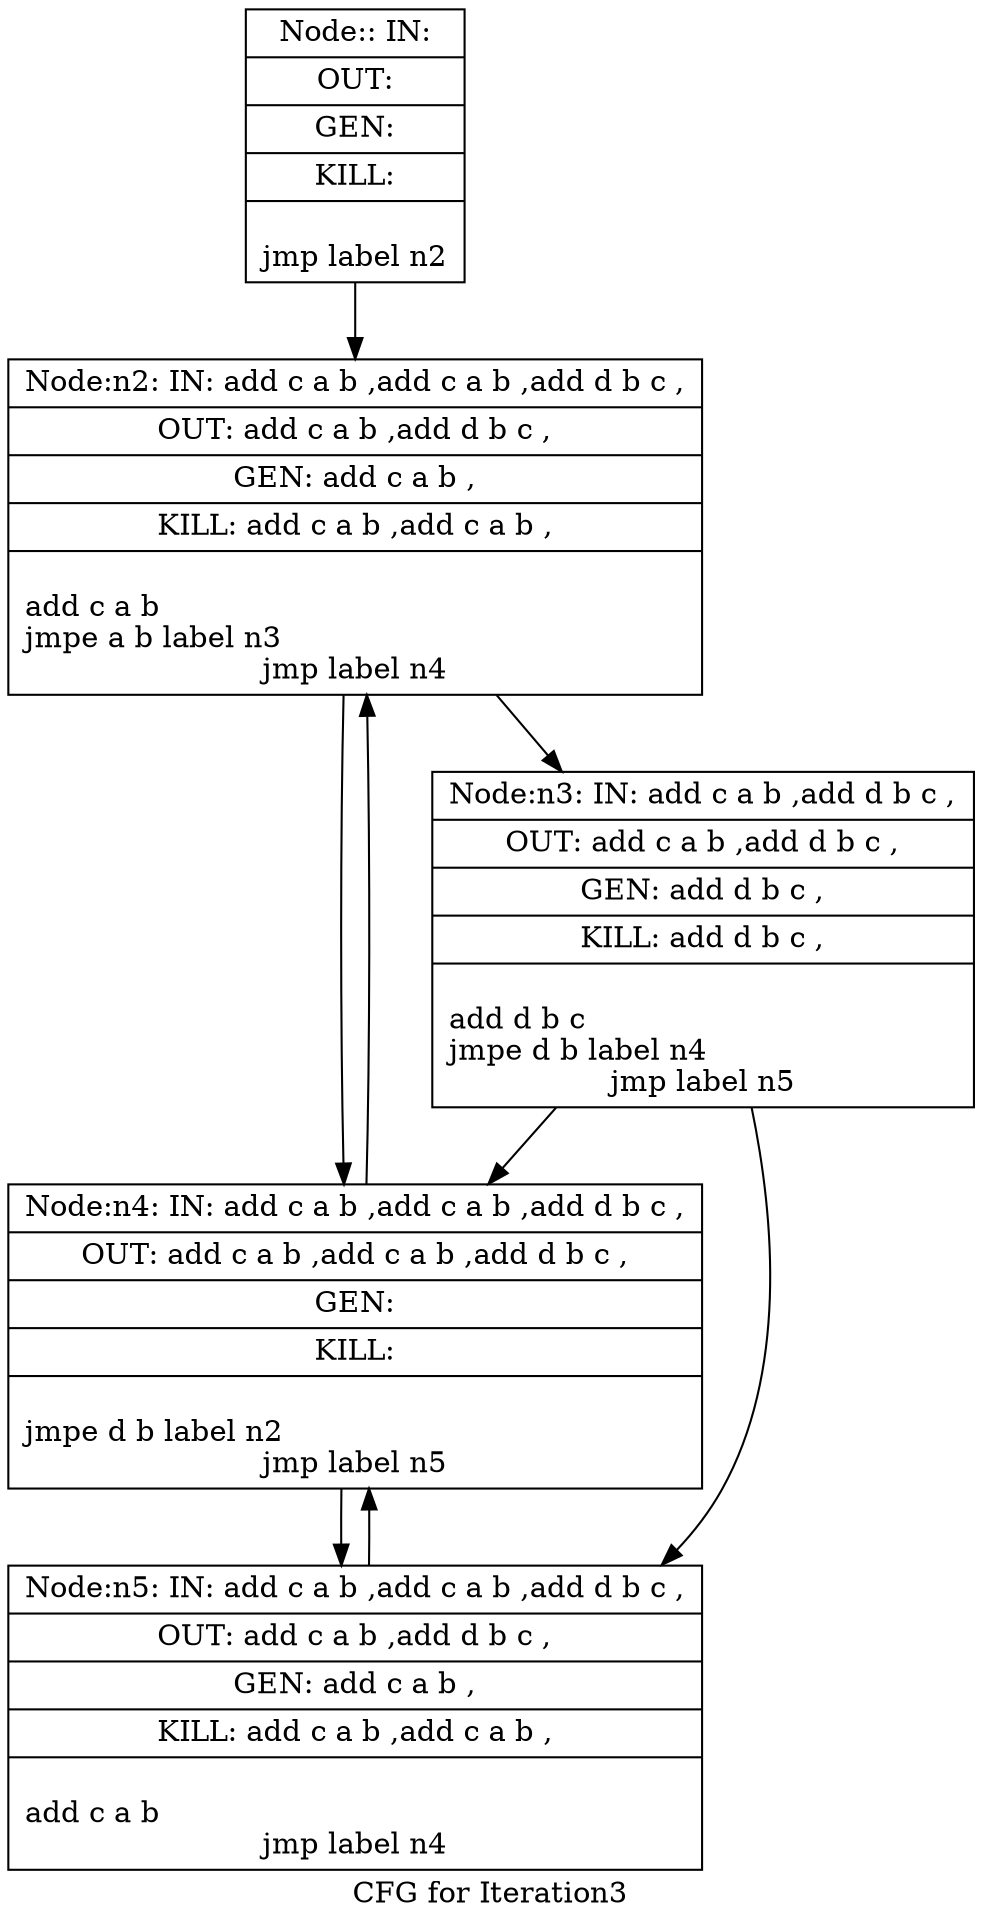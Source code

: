 digraph "CFG for Iteration3' function" {
 label="CFG for Iteration3";

Node0x851220 [shape=record,label="{ Node::  IN: |{OUT: }|{GEN: }|{KILL: }|{\ljmp label n2}}"];
Node0x851220 -> Node0x851ac0;
Node0x851ac0 [shape=record,label="{ Node:n2:  IN: add c a b ,add c a b ,add d b c ,|{OUT: add c a b ,add d b c ,}|{GEN: add c a b ,}|{KILL: add c a b ,add c a b ,}|{\ladd c a b\ljmpe a b label n3\ljmp label n4}}"];
Node0x851ac0 -> Node0x851ca0;
Node0x851ac0 -> Node0x851e80;
Node0x851ca0 [shape=record,label="{ Node:n3:  IN: add c a b ,add d b c ,|{OUT: add c a b ,add d b c ,}|{GEN: add d b c ,}|{KILL: add d b c ,}|{\ladd d b c\ljmpe d b label n4\ljmp label n5}}"];
Node0x851ca0 -> Node0x851e80;
Node0x851ca0 -> Node0x8520e0;
Node0x851e80 [shape=record,label="{ Node:n4:  IN: add c a b ,add c a b ,add d b c ,|{OUT: add c a b ,add c a b ,add d b c ,}|{GEN: }|{KILL: }|{\ljmpe d b label n2\ljmp label n5}}"];
Node0x851e80 -> Node0x851ac0;
Node0x851e80 -> Node0x8520e0;
Node0x8520e0 [shape=record,label="{ Node:n5:  IN: add c a b ,add c a b ,add d b c ,|{OUT: add c a b ,add d b c ,}|{GEN: add c a b ,}|{KILL: add c a b ,add c a b ,}|{\ladd c a b\ljmp label n4}}"];
Node0x8520e0 -> Node0x851e80;}
